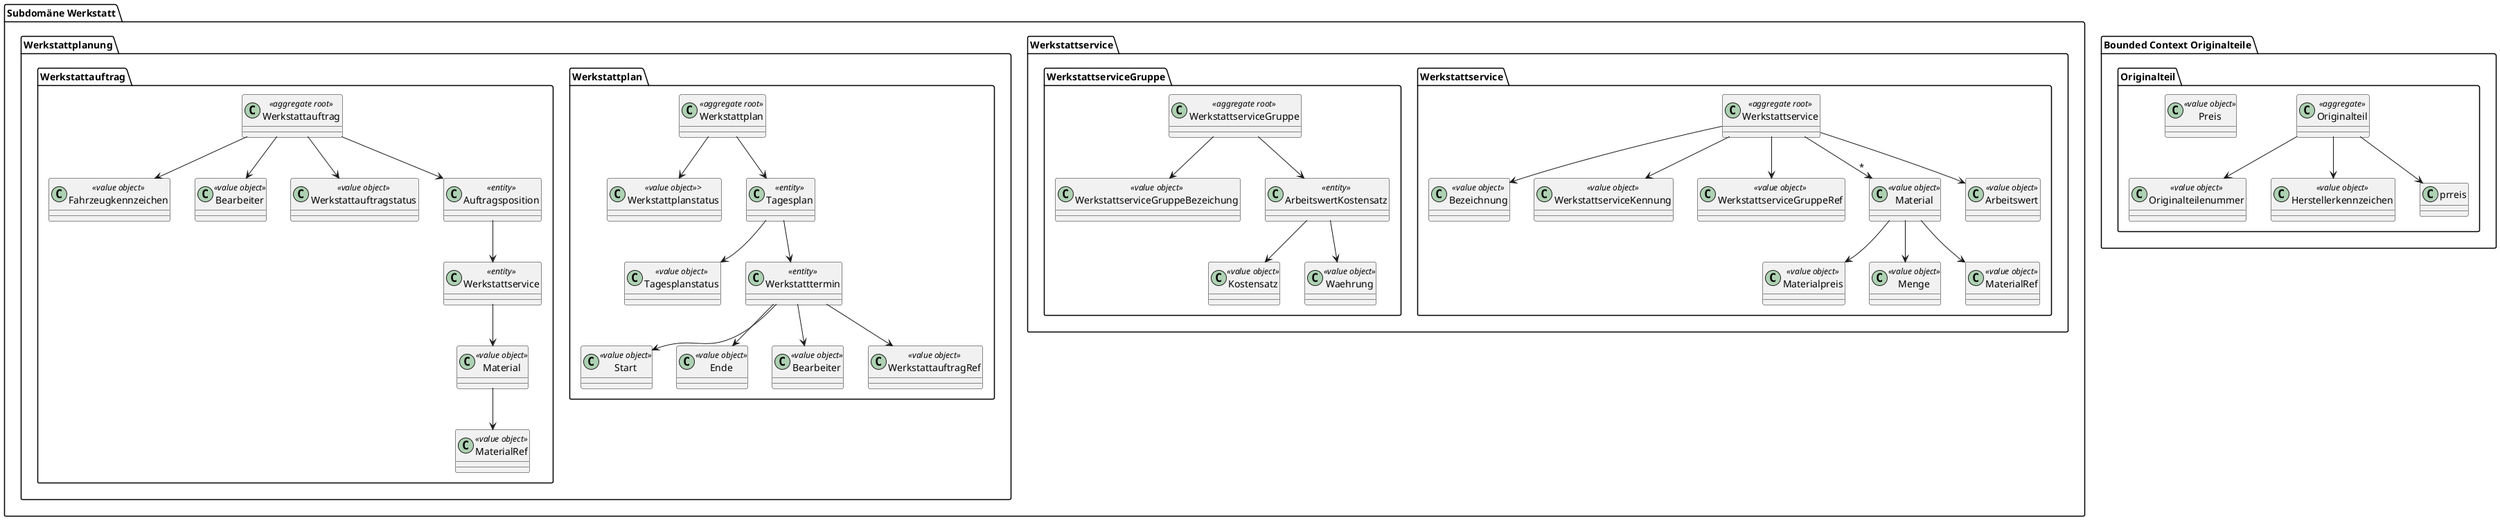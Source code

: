 
@startuml
'https://plantuml.com/class-diagram

package "Subdomäne Werkstatt" as sdWerkstatt {

    package "Werkstattservice" as bcWerkstattservice {
        package "Werkstattservice" as aggWerkstattservice {
            class Werkstattservice <<aggregate root>>
            class Bezeichnung <<value object>>
            class WerkstattserviceKennung <<value object>>
            class WerkstattserviceGruppeRef <<value object>>
            class Material <<value object>>
            class Materialpreis <<value object>>
            class Menge <<value object>>
            class Arbeitswert <<value object>>
            class MaterialRef <<value object>>

            Werkstattservice --> Bezeichnung
            Werkstattservice --> WerkstattserviceKennung
            Werkstattservice --> WerkstattserviceGruppeRef
            Werkstattservice -->"*" Material
            Werkstattservice --> Arbeitswert
            Material --> Menge
            Material --> Materialpreis
            Material --> MaterialRef
        }

         package "WerkstattserviceGruppe" as aggWerkstattserviceGruppe {
            class WerkstattserviceGruppe <<aggregate root>>
            class WerkstattserviceGruppeBezeichung <<value object>>
            class ArbeitswertKostensatz <<entity>>
            class Kostensatz <<value object>>
            class Waehrung <<value object>>

            WerkstattserviceGruppe --> WerkstattserviceGruppeBezeichung
            WerkstattserviceGruppe --> ArbeitswertKostensatz
            ArbeitswertKostensatz --> Kostensatz
            ArbeitswertKostensatz --> Waehrung
        }
    }

    package "Werkstattplanung" as bcWplan {
        package "Werkstattplan" as aggWplan {
            class "Werkstattplan" as theAggregateRoot <<aggregate root>>
            class "Werkstattplanstatus" as status <<value object>>>
            class "Tagesplan" as tagesplan <<entity>>
            class "Tagesplanstatus" as tagesplanstatus <<value object>>
            class "Werkstatttermin" as termin <<entity>>
            class "Start" as start <<value object>>
            class "Ende" as ende <<value object>>
            class "Bearbeiter" as bearbeiter <<value object>>
            class "WerkstattauftragRef" as werkstattauftragRef <<value object>>
            theAggregateRoot --> status
            theAggregateRoot --> tagesplan
            tagesplan --> tagesplanstatus
            tagesplan --> termin
            termin --> start
            termin --> ende
            termin --> bearbeiter
            termin --> werkstattauftragRef
        }

        package "Werkstattauftrag" as wauftrag {

            class Werkstattauftrag <<aggregate root>>
            class Fahrzeugkennzeichen <<value object>>
            class Bearbeiter <<value object>>
            class Werkstattauftragstatus <<value object>>
            class Auftragsposition <<entity>>
            class "Werkstattservice" as wservicepos <<entity>>
            class "Material" as material <<value object>>
            class "MaterialRef" as materialRef <<value object>>

            Werkstattauftrag --> Fahrzeugkennzeichen
            Werkstattauftrag --> Bearbeiter
            Werkstattauftrag --> Werkstattauftragstatus
            Werkstattauftrag --> Auftragsposition
            Auftragsposition --> wservicepos
            wservicepos --> material
            material --> materialRef
        }
    }

}

package "Bounded Context Originalteile" as bcteile {

    package "Originalteil" as eteil {
        class "Originalteil" as OriginalteilAggregate <<aggregate>>
        class "Originalteilenummer" as OriginalteileNummer <<value object>>
        class "Herstellerkennzeichen" as herstellerkennzeichen <<value object>>
        class "Preis"  as preis <<value object>>
        OriginalteilAggregate --> prreis
        OriginalteilAggregate --> OriginalteileNummer
        OriginalteilAggregate --> herstellerkennzeichen
    }

}

@enduml